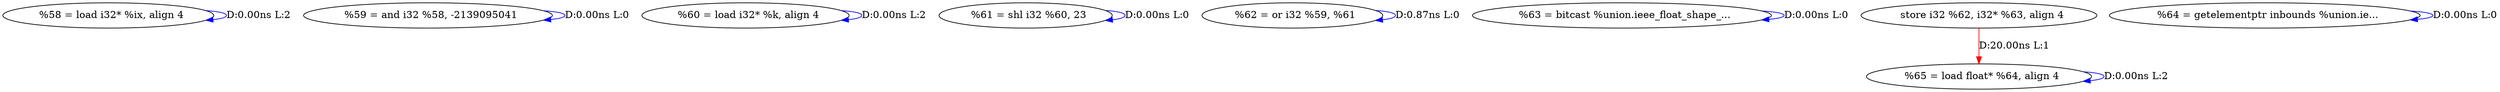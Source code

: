 digraph {
Node0x2cda480[label="  %58 = load i32* %ix, align 4"];
Node0x2cda480 -> Node0x2cda480[label="D:0.00ns L:2",color=blue];
Node0x2cda560[label="  %59 = and i32 %58, -2139095041"];
Node0x2cda560 -> Node0x2cda560[label="D:0.00ns L:0",color=blue];
Node0x2cda640[label="  %60 = load i32* %k, align 4"];
Node0x2cda640 -> Node0x2cda640[label="D:0.00ns L:2",color=blue];
Node0x2cda720[label="  %61 = shl i32 %60, 23"];
Node0x2cda720 -> Node0x2cda720[label="D:0.00ns L:0",color=blue];
Node0x2cda800[label="  %62 = or i32 %59, %61"];
Node0x2cda800 -> Node0x2cda800[label="D:0.87ns L:0",color=blue];
Node0x2cda8e0[label="  %63 = bitcast %union.ieee_float_shape_..."];
Node0x2cda8e0 -> Node0x2cda8e0[label="D:0.00ns L:0",color=blue];
Node0x2cdab80[label="  %65 = load float* %64, align 4"];
Node0x2cda9c0[label="  store i32 %62, i32* %63, align 4"];
Node0x2cda9c0 -> Node0x2cdab80[label="D:20.00ns L:1",color=red];
Node0x2cdaaa0[label="  %64 = getelementptr inbounds %union.ie..."];
Node0x2cdaaa0 -> Node0x2cdaaa0[label="D:0.00ns L:0",color=blue];
Node0x2cdab80 -> Node0x2cdab80[label="D:0.00ns L:2",color=blue];
}
